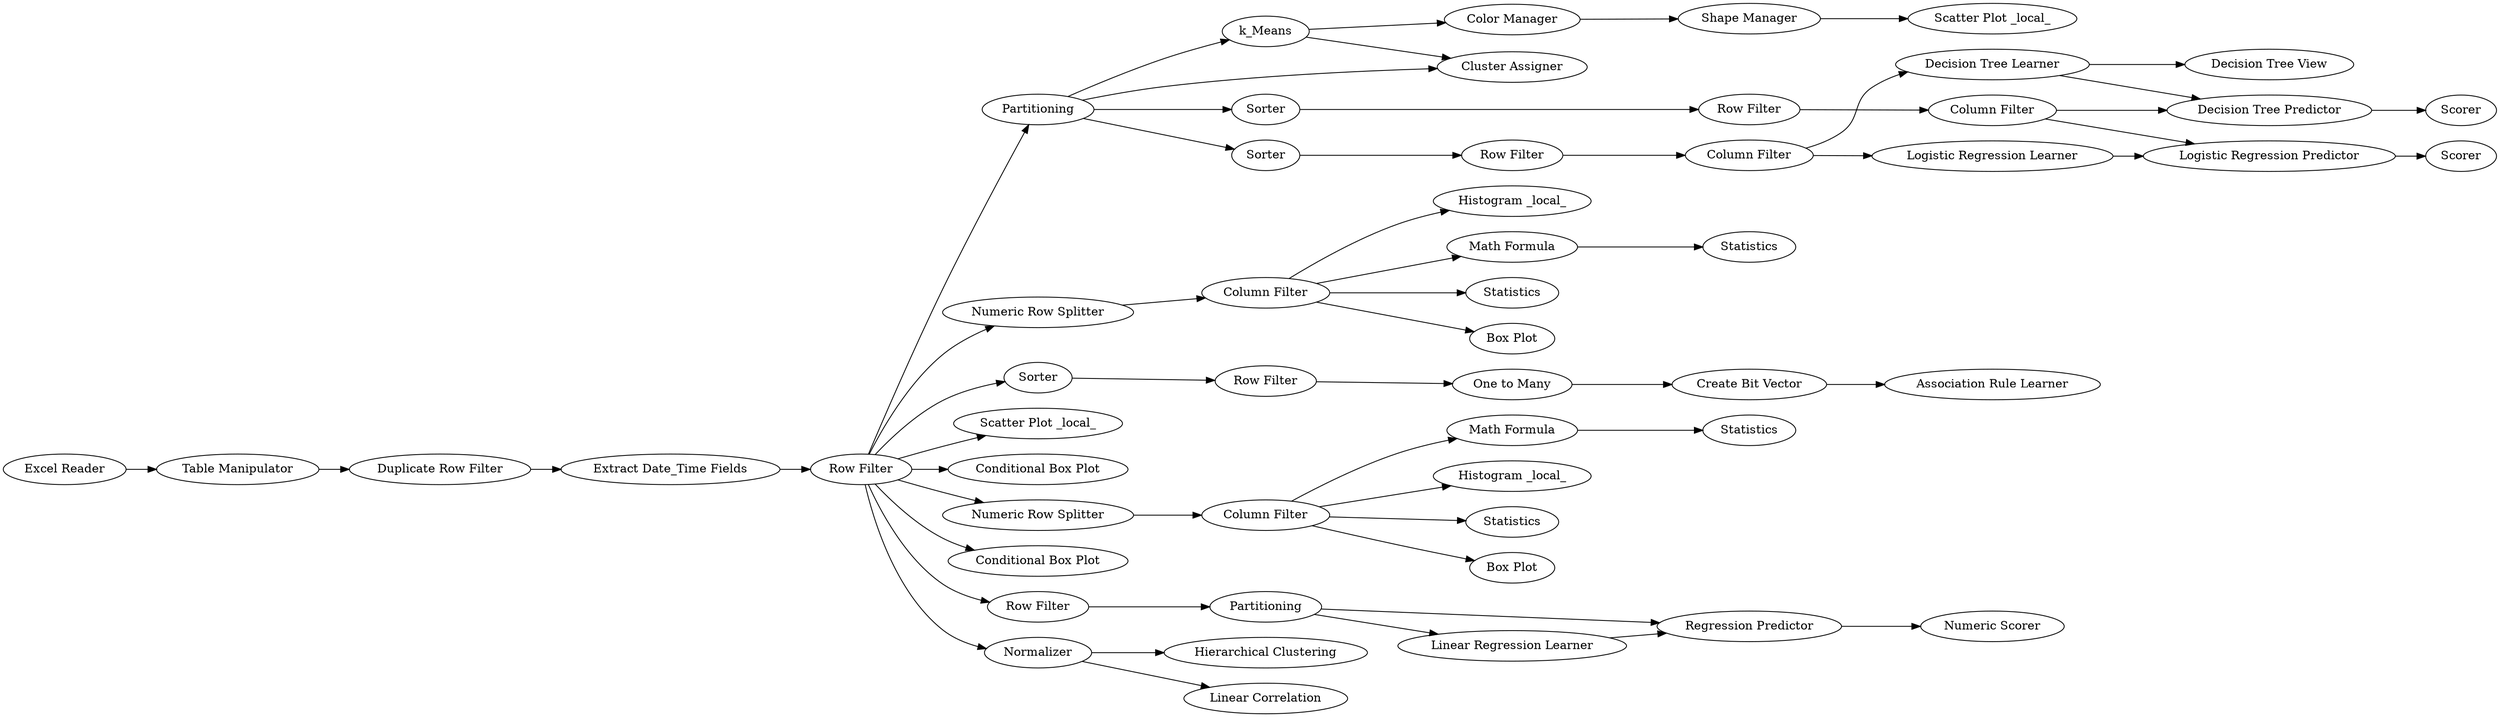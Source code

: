 digraph {
	"8850323687354081565_117" [label=Sorter]
	"8850323687354081565_73" [label="Hierarchical Clustering"]
	"8850323687354081565_22" [label="Histogram _local_"]
	"8850323687354081565_55" [label=Statistics]
	"8850323687354081565_115" [label=Sorter]
	"8850323687354081565_37" [label="Extract Date_Time Fields"]
	"8850323687354081565_15" [label="Numeric Row Splitter"]
	"8850323687354081565_120" [label=Sorter]
	"8850323687354081565_28" [label="Math Formula"]
	"8850323687354081565_19" [label=Statistics]
	"8850323687354081565_25" [label="Column Filter"]
	"8850323687354081565_99" [label="Decision Tree View"]
	"8850323687354081565_64" [label="Scatter Plot _local_"]
	"8850323687354081565_72" [label="Association Rule Learner"]
	"8850323687354081565_63" [label="Conditional Box Plot"]
	"8850323687354081565_27" [label="Box Plot"]
	"8850323687354081565_44" [label="Duplicate Row Filter"]
	"8850323687354081565_67" [label=k_Means]
	"8850323687354081565_69" [label="Color Manager"]
	"8850323687354081565_97" [label="Decision Tree Learner"]
	"8850323687354081565_102" [label="Logistic Regression Learner"]
	"8850323687354081565_146" [label="Regression Predictor"]
	"8850323687354081565_100" [label=Scorer]
	"8850323687354081565_150" [label="Column Filter"]
	"8850323687354081565_54" [label="Table Manipulator"]
	"8850323687354081565_14" [label="Numeric Row Splitter"]
	"8850323687354081565_10" [label="Excel Reader"]
	"8850323687354081565_173" [label="Row Filter"]
	"8850323687354081565_23" [label=Statistics]
	"8850323687354081565_56" [label="Conditional Box Plot"]
	"8850323687354081565_149" [label=Partitioning]
	"8850323687354081565_148" [label="Row Filter"]
	"8850323687354081565_77" [label=Normalizer]
	"8850323687354081565_20" [label="Histogram _local_"]
	"8850323687354081565_118" [label="Row Filter"]
	"8850323687354081565_79" [label="One to Many"]
	"8850323687354081565_24" [label="Column Filter"]
	"8850323687354081565_26" [label="Box Plot"]
	"8850323687354081565_145" [label="Linear Regression Learner"]
	"8850323687354081565_122" [label="Column Filter"]
	"8850323687354081565_98" [label="Decision Tree Predictor"]
	"8850323687354081565_70" [label="Shape Manager"]
	"8850323687354081565_66" [label=Partitioning]
	"8850323687354081565_47" [label=Statistics]
	"8850323687354081565_116" [label="Row Filter"]
	"8850323687354081565_65" [label="Linear Correlation"]
	"8850323687354081565_121" [label="Row Filter"]
	"8850323687354081565_104" [label=Scorer]
	"8850323687354081565_147" [label="Numeric Scorer"]
	"8850323687354081565_29" [label="Math Formula"]
	"8850323687354081565_68" [label="Cluster Assigner"]
	"8850323687354081565_71" [label="Scatter Plot _local_"]
	"8850323687354081565_74" [label="Create Bit Vector"]
	"8850323687354081565_103" [label="Logistic Regression Predictor"]
	"8850323687354081565_66" -> "8850323687354081565_67"
	"8850323687354081565_150" -> "8850323687354081565_103"
	"8850323687354081565_66" -> "8850323687354081565_115"
	"8850323687354081565_44" -> "8850323687354081565_37"
	"8850323687354081565_79" -> "8850323687354081565_74"
	"8850323687354081565_77" -> "8850323687354081565_65"
	"8850323687354081565_173" -> "8850323687354081565_64"
	"8850323687354081565_150" -> "8850323687354081565_98"
	"8850323687354081565_173" -> "8850323687354081565_148"
	"8850323687354081565_122" -> "8850323687354081565_102"
	"8850323687354081565_25" -> "8850323687354081565_28"
	"8850323687354081565_173" -> "8850323687354081565_63"
	"8850323687354081565_15" -> "8850323687354081565_25"
	"8850323687354081565_173" -> "8850323687354081565_120"
	"8850323687354081565_70" -> "8850323687354081565_71"
	"8850323687354081565_102" -> "8850323687354081565_103"
	"8850323687354081565_173" -> "8850323687354081565_77"
	"8850323687354081565_97" -> "8850323687354081565_98"
	"8850323687354081565_122" -> "8850323687354081565_97"
	"8850323687354081565_24" -> "8850323687354081565_23"
	"8850323687354081565_146" -> "8850323687354081565_147"
	"8850323687354081565_117" -> "8850323687354081565_118"
	"8850323687354081565_173" -> "8850323687354081565_66"
	"8850323687354081565_25" -> "8850323687354081565_20"
	"8850323687354081565_145" -> "8850323687354081565_146"
	"8850323687354081565_24" -> "8850323687354081565_29"
	"8850323687354081565_118" -> "8850323687354081565_122"
	"8850323687354081565_66" -> "8850323687354081565_68"
	"8850323687354081565_37" -> "8850323687354081565_173"
	"8850323687354081565_24" -> "8850323687354081565_26"
	"8850323687354081565_10" -> "8850323687354081565_54"
	"8850323687354081565_69" -> "8850323687354081565_70"
	"8850323687354081565_98" -> "8850323687354081565_100"
	"8850323687354081565_67" -> "8850323687354081565_68"
	"8850323687354081565_148" -> "8850323687354081565_149"
	"8850323687354081565_121" -> "8850323687354081565_79"
	"8850323687354081565_28" -> "8850323687354081565_47"
	"8850323687354081565_120" -> "8850323687354081565_121"
	"8850323687354081565_149" -> "8850323687354081565_145"
	"8850323687354081565_14" -> "8850323687354081565_24"
	"8850323687354081565_116" -> "8850323687354081565_150"
	"8850323687354081565_54" -> "8850323687354081565_44"
	"8850323687354081565_25" -> "8850323687354081565_27"
	"8850323687354081565_149" -> "8850323687354081565_146"
	"8850323687354081565_67" -> "8850323687354081565_69"
	"8850323687354081565_25" -> "8850323687354081565_19"
	"8850323687354081565_173" -> "8850323687354081565_56"
	"8850323687354081565_77" -> "8850323687354081565_73"
	"8850323687354081565_74" -> "8850323687354081565_72"
	"8850323687354081565_173" -> "8850323687354081565_15"
	"8850323687354081565_29" -> "8850323687354081565_55"
	"8850323687354081565_66" -> "8850323687354081565_117"
	"8850323687354081565_173" -> "8850323687354081565_14"
	"8850323687354081565_24" -> "8850323687354081565_22"
	"8850323687354081565_97" -> "8850323687354081565_99"
	"8850323687354081565_103" -> "8850323687354081565_104"
	"8850323687354081565_115" -> "8850323687354081565_116"
	rankdir=LR
}

